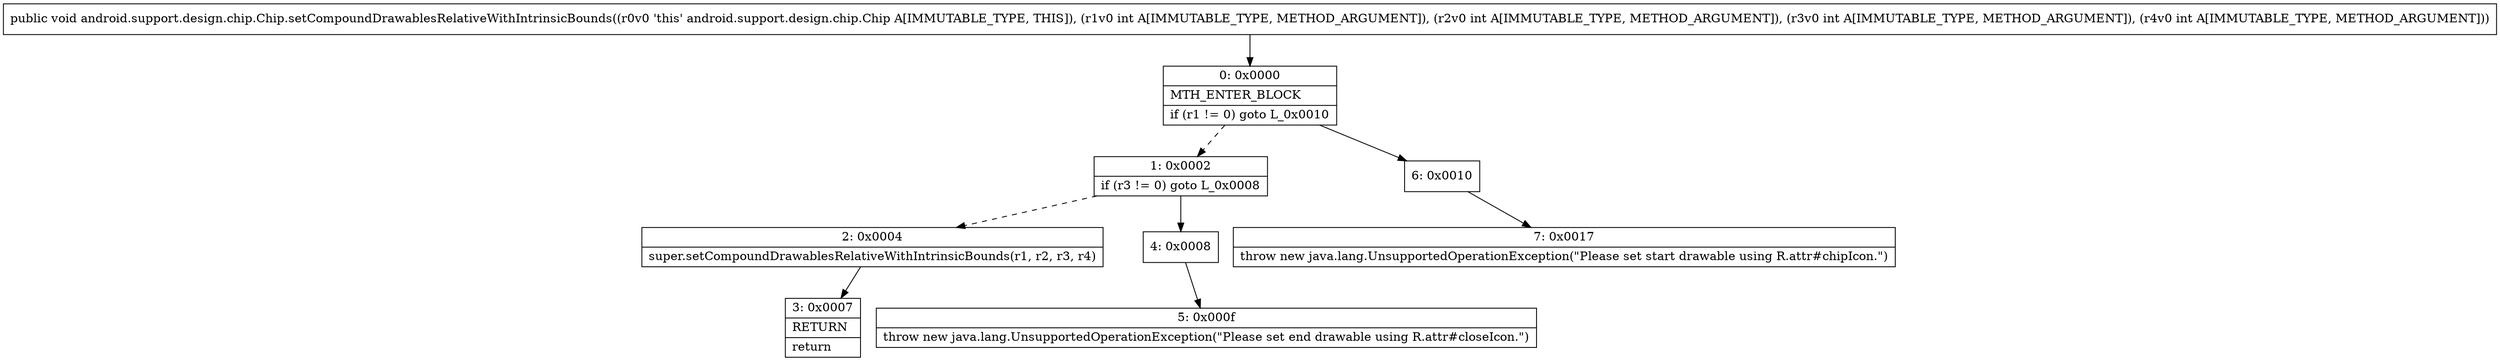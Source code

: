 digraph "CFG forandroid.support.design.chip.Chip.setCompoundDrawablesRelativeWithIntrinsicBounds(IIII)V" {
Node_0 [shape=record,label="{0\:\ 0x0000|MTH_ENTER_BLOCK\l|if (r1 != 0) goto L_0x0010\l}"];
Node_1 [shape=record,label="{1\:\ 0x0002|if (r3 != 0) goto L_0x0008\l}"];
Node_2 [shape=record,label="{2\:\ 0x0004|super.setCompoundDrawablesRelativeWithIntrinsicBounds(r1, r2, r3, r4)\l}"];
Node_3 [shape=record,label="{3\:\ 0x0007|RETURN\l|return\l}"];
Node_4 [shape=record,label="{4\:\ 0x0008}"];
Node_5 [shape=record,label="{5\:\ 0x000f|throw new java.lang.UnsupportedOperationException(\"Please set end drawable using R.attr#closeIcon.\")\l}"];
Node_6 [shape=record,label="{6\:\ 0x0010}"];
Node_7 [shape=record,label="{7\:\ 0x0017|throw new java.lang.UnsupportedOperationException(\"Please set start drawable using R.attr#chipIcon.\")\l}"];
MethodNode[shape=record,label="{public void android.support.design.chip.Chip.setCompoundDrawablesRelativeWithIntrinsicBounds((r0v0 'this' android.support.design.chip.Chip A[IMMUTABLE_TYPE, THIS]), (r1v0 int A[IMMUTABLE_TYPE, METHOD_ARGUMENT]), (r2v0 int A[IMMUTABLE_TYPE, METHOD_ARGUMENT]), (r3v0 int A[IMMUTABLE_TYPE, METHOD_ARGUMENT]), (r4v0 int A[IMMUTABLE_TYPE, METHOD_ARGUMENT])) }"];
MethodNode -> Node_0;
Node_0 -> Node_1[style=dashed];
Node_0 -> Node_6;
Node_1 -> Node_2[style=dashed];
Node_1 -> Node_4;
Node_2 -> Node_3;
Node_4 -> Node_5;
Node_6 -> Node_7;
}


